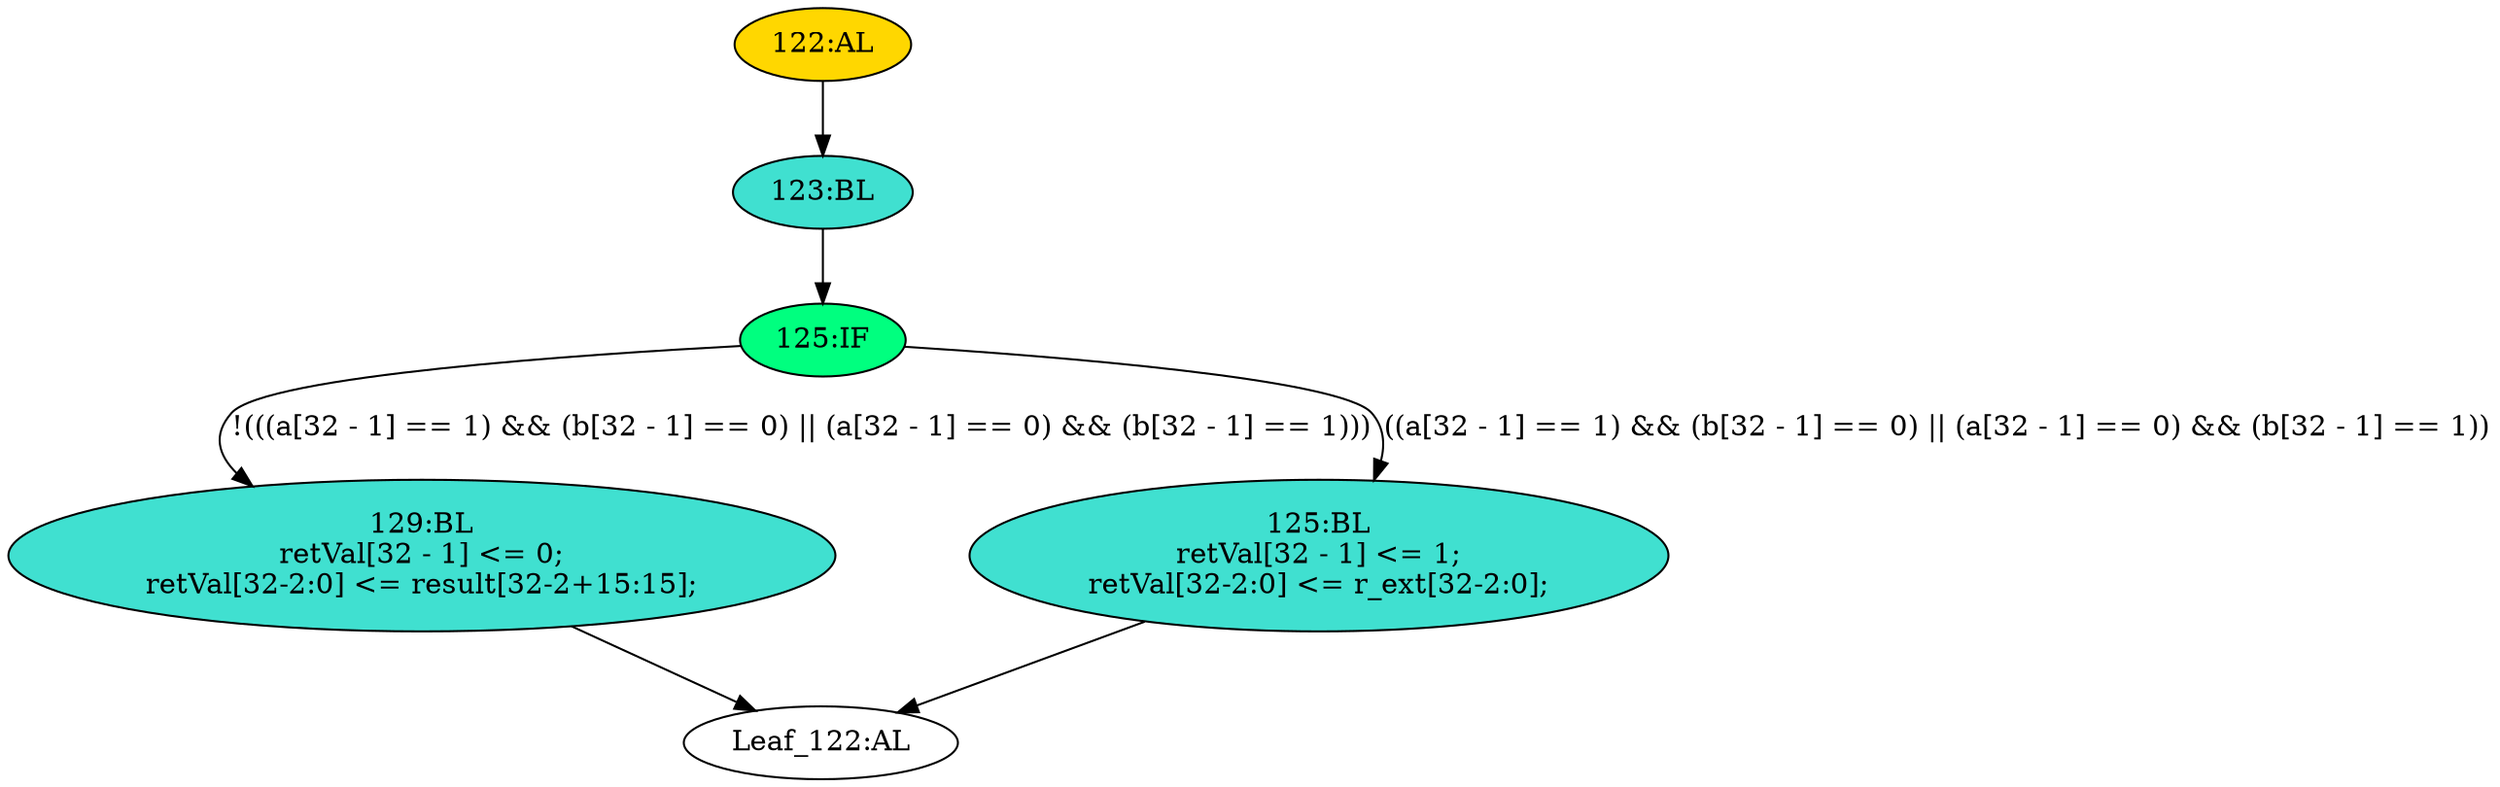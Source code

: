 strict digraph "" {
	node [label="\N"];
	"125:IF"	 [ast="<pyverilog.vparser.ast.IfStatement object at 0x7f2a7b13ac10>",
		fillcolor=springgreen,
		label="125:IF",
		statements="[]",
		style=filled,
		typ=IfStatement];
	"129:BL"	 [ast="<pyverilog.vparser.ast.Block object at 0x7f2a7b11bc90>",
		fillcolor=turquoise,
		label="129:BL
retVal[32 - 1] <= 0;
retVal[32-2:0] <= result[32-2+15:15];",
		statements="[<pyverilog.vparser.ast.NonblockingSubstitution object at 0x7f2a7b11bd10>, <pyverilog.vparser.ast.NonblockingSubstitution object \
at 0x7f2a7b14b1d0>]",
		style=filled,
		typ=Block];
	"125:IF" -> "129:BL"	 [cond="['a', 'b', 'a', 'b']",
		label="!(((a[32 - 1] == 1) && (b[32 - 1] == 0) || (a[32 - 1] == 0) && (b[32 - 1] == 1)))",
		lineno=125];
	"125:BL"	 [ast="<pyverilog.vparser.ast.Block object at 0x7f2a7b14b650>",
		fillcolor=turquoise,
		label="125:BL
retVal[32 - 1] <= 1;
retVal[32-2:0] <= r_ext[32-2:0];",
		statements="[<pyverilog.vparser.ast.NonblockingSubstitution object at 0x7f2a7b14b690>, <pyverilog.vparser.ast.NonblockingSubstitution object \
at 0x7f2a7b14b8d0>]",
		style=filled,
		typ=Block];
	"125:IF" -> "125:BL"	 [cond="['a', 'b', 'a', 'b']",
		label="((a[32 - 1] == 1) && (b[32 - 1] == 0) || (a[32 - 1] == 0) && (b[32 - 1] == 1))",
		lineno=125];
	"122:AL"	 [ast="<pyverilog.vparser.ast.Always object at 0x7f2a7b13b490>",
		clk_sens=False,
		fillcolor=gold,
		label="122:AL",
		sens="['result', 'r_ext']",
		statements="[]",
		style=filled,
		typ=Always,
		use_var="['a', 'b', 'result', 'r_ext']"];
	"123:BL"	 [ast="<pyverilog.vparser.ast.Block object at 0x7f2a7b13b610>",
		fillcolor=turquoise,
		label="123:BL",
		statements="[]",
		style=filled,
		typ=Block];
	"122:AL" -> "123:BL"	 [cond="[]",
		lineno=None];
	"Leaf_122:AL"	 [def_var="['retVal']",
		label="Leaf_122:AL"];
	"129:BL" -> "Leaf_122:AL"	 [cond="[]",
		lineno=None];
	"125:BL" -> "Leaf_122:AL"	 [cond="[]",
		lineno=None];
	"123:BL" -> "125:IF"	 [cond="[]",
		lineno=None];
}
